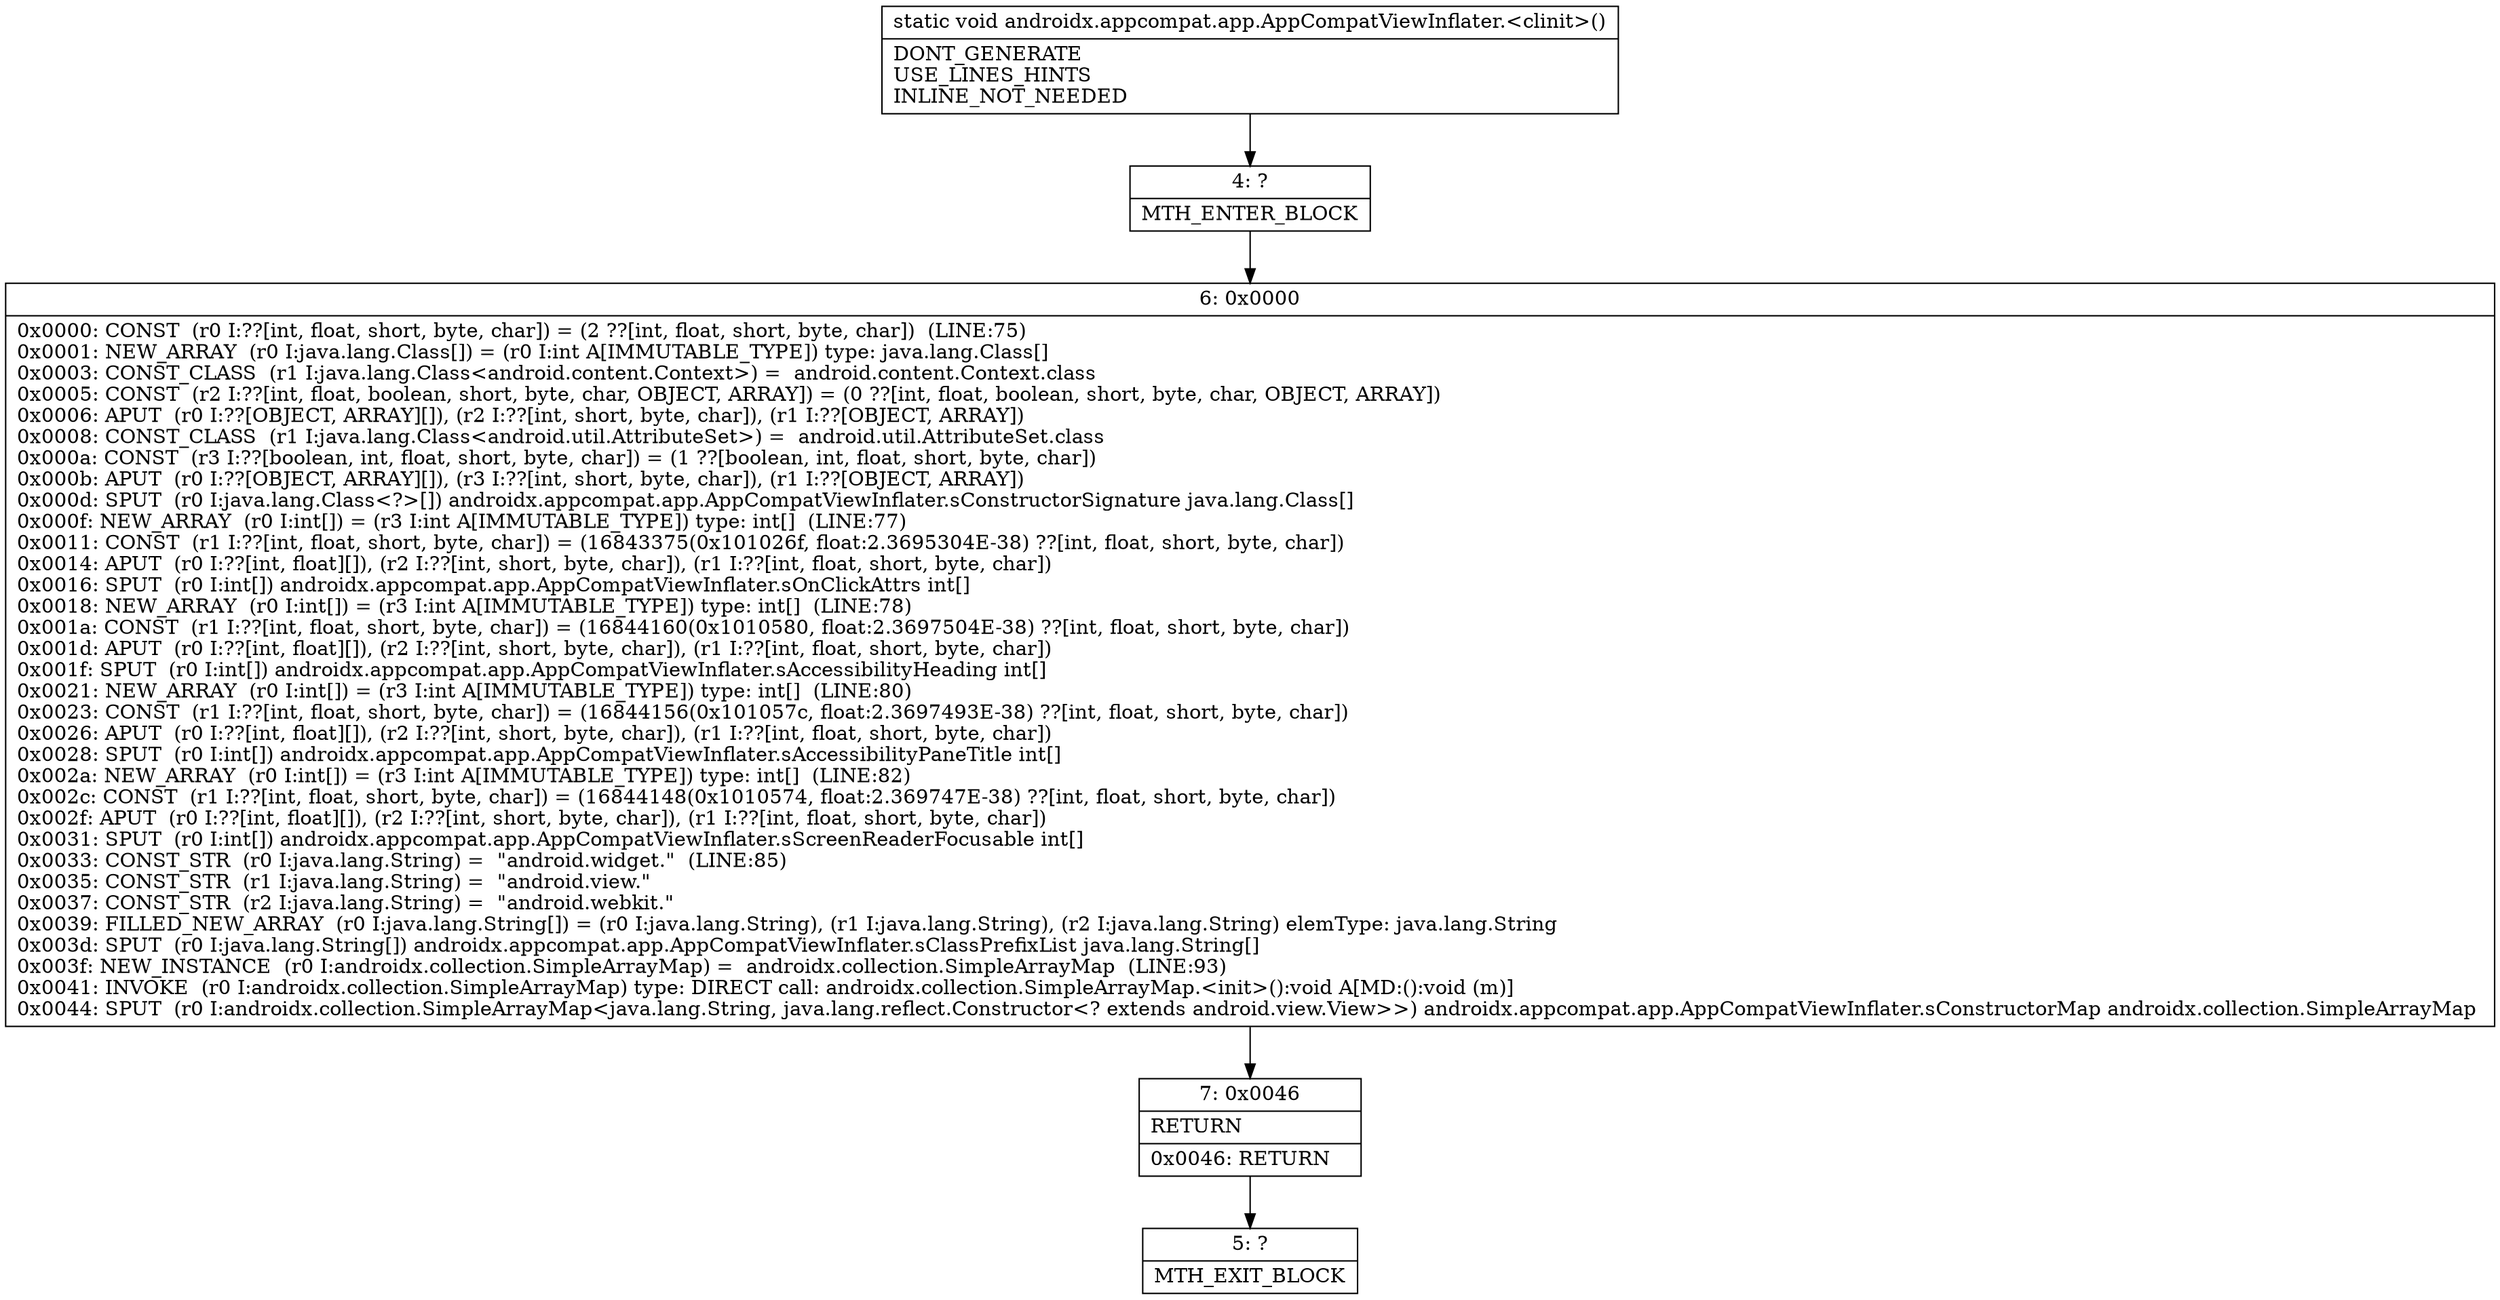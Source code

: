 digraph "CFG forandroidx.appcompat.app.AppCompatViewInflater.\<clinit\>()V" {
Node_4 [shape=record,label="{4\:\ ?|MTH_ENTER_BLOCK\l}"];
Node_6 [shape=record,label="{6\:\ 0x0000|0x0000: CONST  (r0 I:??[int, float, short, byte, char]) = (2 ??[int, float, short, byte, char])  (LINE:75)\l0x0001: NEW_ARRAY  (r0 I:java.lang.Class[]) = (r0 I:int A[IMMUTABLE_TYPE]) type: java.lang.Class[] \l0x0003: CONST_CLASS  (r1 I:java.lang.Class\<android.content.Context\>) =  android.content.Context.class \l0x0005: CONST  (r2 I:??[int, float, boolean, short, byte, char, OBJECT, ARRAY]) = (0 ??[int, float, boolean, short, byte, char, OBJECT, ARRAY]) \l0x0006: APUT  (r0 I:??[OBJECT, ARRAY][]), (r2 I:??[int, short, byte, char]), (r1 I:??[OBJECT, ARRAY]) \l0x0008: CONST_CLASS  (r1 I:java.lang.Class\<android.util.AttributeSet\>) =  android.util.AttributeSet.class \l0x000a: CONST  (r3 I:??[boolean, int, float, short, byte, char]) = (1 ??[boolean, int, float, short, byte, char]) \l0x000b: APUT  (r0 I:??[OBJECT, ARRAY][]), (r3 I:??[int, short, byte, char]), (r1 I:??[OBJECT, ARRAY]) \l0x000d: SPUT  (r0 I:java.lang.Class\<?\>[]) androidx.appcompat.app.AppCompatViewInflater.sConstructorSignature java.lang.Class[] \l0x000f: NEW_ARRAY  (r0 I:int[]) = (r3 I:int A[IMMUTABLE_TYPE]) type: int[]  (LINE:77)\l0x0011: CONST  (r1 I:??[int, float, short, byte, char]) = (16843375(0x101026f, float:2.3695304E\-38) ??[int, float, short, byte, char]) \l0x0014: APUT  (r0 I:??[int, float][]), (r2 I:??[int, short, byte, char]), (r1 I:??[int, float, short, byte, char]) \l0x0016: SPUT  (r0 I:int[]) androidx.appcompat.app.AppCompatViewInflater.sOnClickAttrs int[] \l0x0018: NEW_ARRAY  (r0 I:int[]) = (r3 I:int A[IMMUTABLE_TYPE]) type: int[]  (LINE:78)\l0x001a: CONST  (r1 I:??[int, float, short, byte, char]) = (16844160(0x1010580, float:2.3697504E\-38) ??[int, float, short, byte, char]) \l0x001d: APUT  (r0 I:??[int, float][]), (r2 I:??[int, short, byte, char]), (r1 I:??[int, float, short, byte, char]) \l0x001f: SPUT  (r0 I:int[]) androidx.appcompat.app.AppCompatViewInflater.sAccessibilityHeading int[] \l0x0021: NEW_ARRAY  (r0 I:int[]) = (r3 I:int A[IMMUTABLE_TYPE]) type: int[]  (LINE:80)\l0x0023: CONST  (r1 I:??[int, float, short, byte, char]) = (16844156(0x101057c, float:2.3697493E\-38) ??[int, float, short, byte, char]) \l0x0026: APUT  (r0 I:??[int, float][]), (r2 I:??[int, short, byte, char]), (r1 I:??[int, float, short, byte, char]) \l0x0028: SPUT  (r0 I:int[]) androidx.appcompat.app.AppCompatViewInflater.sAccessibilityPaneTitle int[] \l0x002a: NEW_ARRAY  (r0 I:int[]) = (r3 I:int A[IMMUTABLE_TYPE]) type: int[]  (LINE:82)\l0x002c: CONST  (r1 I:??[int, float, short, byte, char]) = (16844148(0x1010574, float:2.369747E\-38) ??[int, float, short, byte, char]) \l0x002f: APUT  (r0 I:??[int, float][]), (r2 I:??[int, short, byte, char]), (r1 I:??[int, float, short, byte, char]) \l0x0031: SPUT  (r0 I:int[]) androidx.appcompat.app.AppCompatViewInflater.sScreenReaderFocusable int[] \l0x0033: CONST_STR  (r0 I:java.lang.String) =  \"android.widget.\"  (LINE:85)\l0x0035: CONST_STR  (r1 I:java.lang.String) =  \"android.view.\" \l0x0037: CONST_STR  (r2 I:java.lang.String) =  \"android.webkit.\" \l0x0039: FILLED_NEW_ARRAY  (r0 I:java.lang.String[]) = (r0 I:java.lang.String), (r1 I:java.lang.String), (r2 I:java.lang.String) elemType: java.lang.String \l0x003d: SPUT  (r0 I:java.lang.String[]) androidx.appcompat.app.AppCompatViewInflater.sClassPrefixList java.lang.String[] \l0x003f: NEW_INSTANCE  (r0 I:androidx.collection.SimpleArrayMap) =  androidx.collection.SimpleArrayMap  (LINE:93)\l0x0041: INVOKE  (r0 I:androidx.collection.SimpleArrayMap) type: DIRECT call: androidx.collection.SimpleArrayMap.\<init\>():void A[MD:():void (m)]\l0x0044: SPUT  (r0 I:androidx.collection.SimpleArrayMap\<java.lang.String, java.lang.reflect.Constructor\<? extends android.view.View\>\>) androidx.appcompat.app.AppCompatViewInflater.sConstructorMap androidx.collection.SimpleArrayMap \l}"];
Node_7 [shape=record,label="{7\:\ 0x0046|RETURN\l|0x0046: RETURN   \l}"];
Node_5 [shape=record,label="{5\:\ ?|MTH_EXIT_BLOCK\l}"];
MethodNode[shape=record,label="{static void androidx.appcompat.app.AppCompatViewInflater.\<clinit\>()  | DONT_GENERATE\lUSE_LINES_HINTS\lINLINE_NOT_NEEDED\l}"];
MethodNode -> Node_4;Node_4 -> Node_6;
Node_6 -> Node_7;
Node_7 -> Node_5;
}

